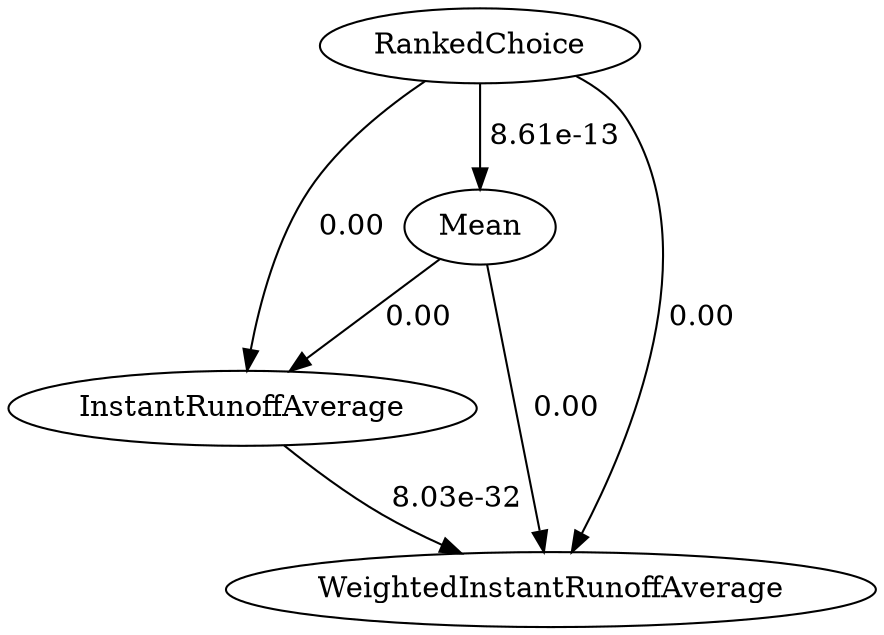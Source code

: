 digraph "average-mechanisms-p-values" {
	InstantRunoffAverage
	Mean
	RankedChoice
	WeightedInstantRunoffAverage
	InstantRunoffAverage -> WeightedInstantRunoffAverage [label=" 8.03e-32"]
	Mean -> InstantRunoffAverage [label=" 0.00"]
	Mean -> WeightedInstantRunoffAverage [label=" 0.00"]
	RankedChoice -> InstantRunoffAverage [label=" 0.00"]
	RankedChoice -> Mean [label=" 8.61e-13"]
	RankedChoice -> WeightedInstantRunoffAverage [label=" 0.00"]
}
